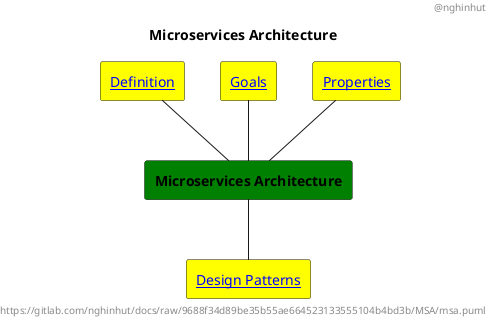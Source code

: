 @startuml
'-----START auto generated metadata please keep comment here to allow auto update-----
'-----DON'T EDIT THIS SECTION, INSTEAD RE-RUN prebuild.sh TO UPDATE-----
header @nghinhut
footer https://gitlab.com/nghinhut/docs/raw/9688f34d89be35b55ae664523133555104b4bd3b/MSA/msa.puml
'-----END auto generated metadata please keep comment here to allow auto update-----


header @nghinhut
title Microservices Architecture

!$REPO_URL = "https://gitlab.com/nghinhut/docs/raw/master/MSA"
!$PLANTUML_PROXY_URL = "http://www.plantuml.com/plantuml/proxy"
!$BASE_URL = $PLANTUML_PROXY_URL + "?fmt=svg&src=" + $REPO_URL

rectangle "<b>Microservices Architecture" as msa #green

rectangle "[[# Definition]]" as definition #yellow
rectangle "[[$BASE_URL/msa-goals.puml Goals]]" as goals #yellow
rectangle "[[$BASE_URL/msa-properties.puml Properties]]" as properties #yellow
rectangle "[[$BASE_URL/msa-design-patterns.puml Design Patterns]]" as design_patterns #yellow

definition -- msa
goals -- msa
properties -- msa
msa -- design_patterns

@enduml
